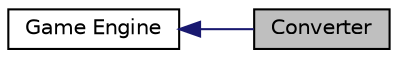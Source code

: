 digraph structs
{
  edge [fontname="Helvetica",fontsize="10",labelfontname="Helvetica",labelfontsize="10"];
  node [fontname="Helvetica",fontsize="10",shape=record];
  rankdir=LR;
  Node0 [label="Converter",height=0.2,width=0.4,color="black", fillcolor="grey75", style="filled" fontcolor="black"];
  Node1 [label="Game Engine",height=0.2,width=0.4,color="black", fillcolor="white", style="filled",URL="$d4/d77/group__bge.html"];
  Node1->Node0 [shape=plaintext, color="midnightblue", dir="back", style="solid"];
}

